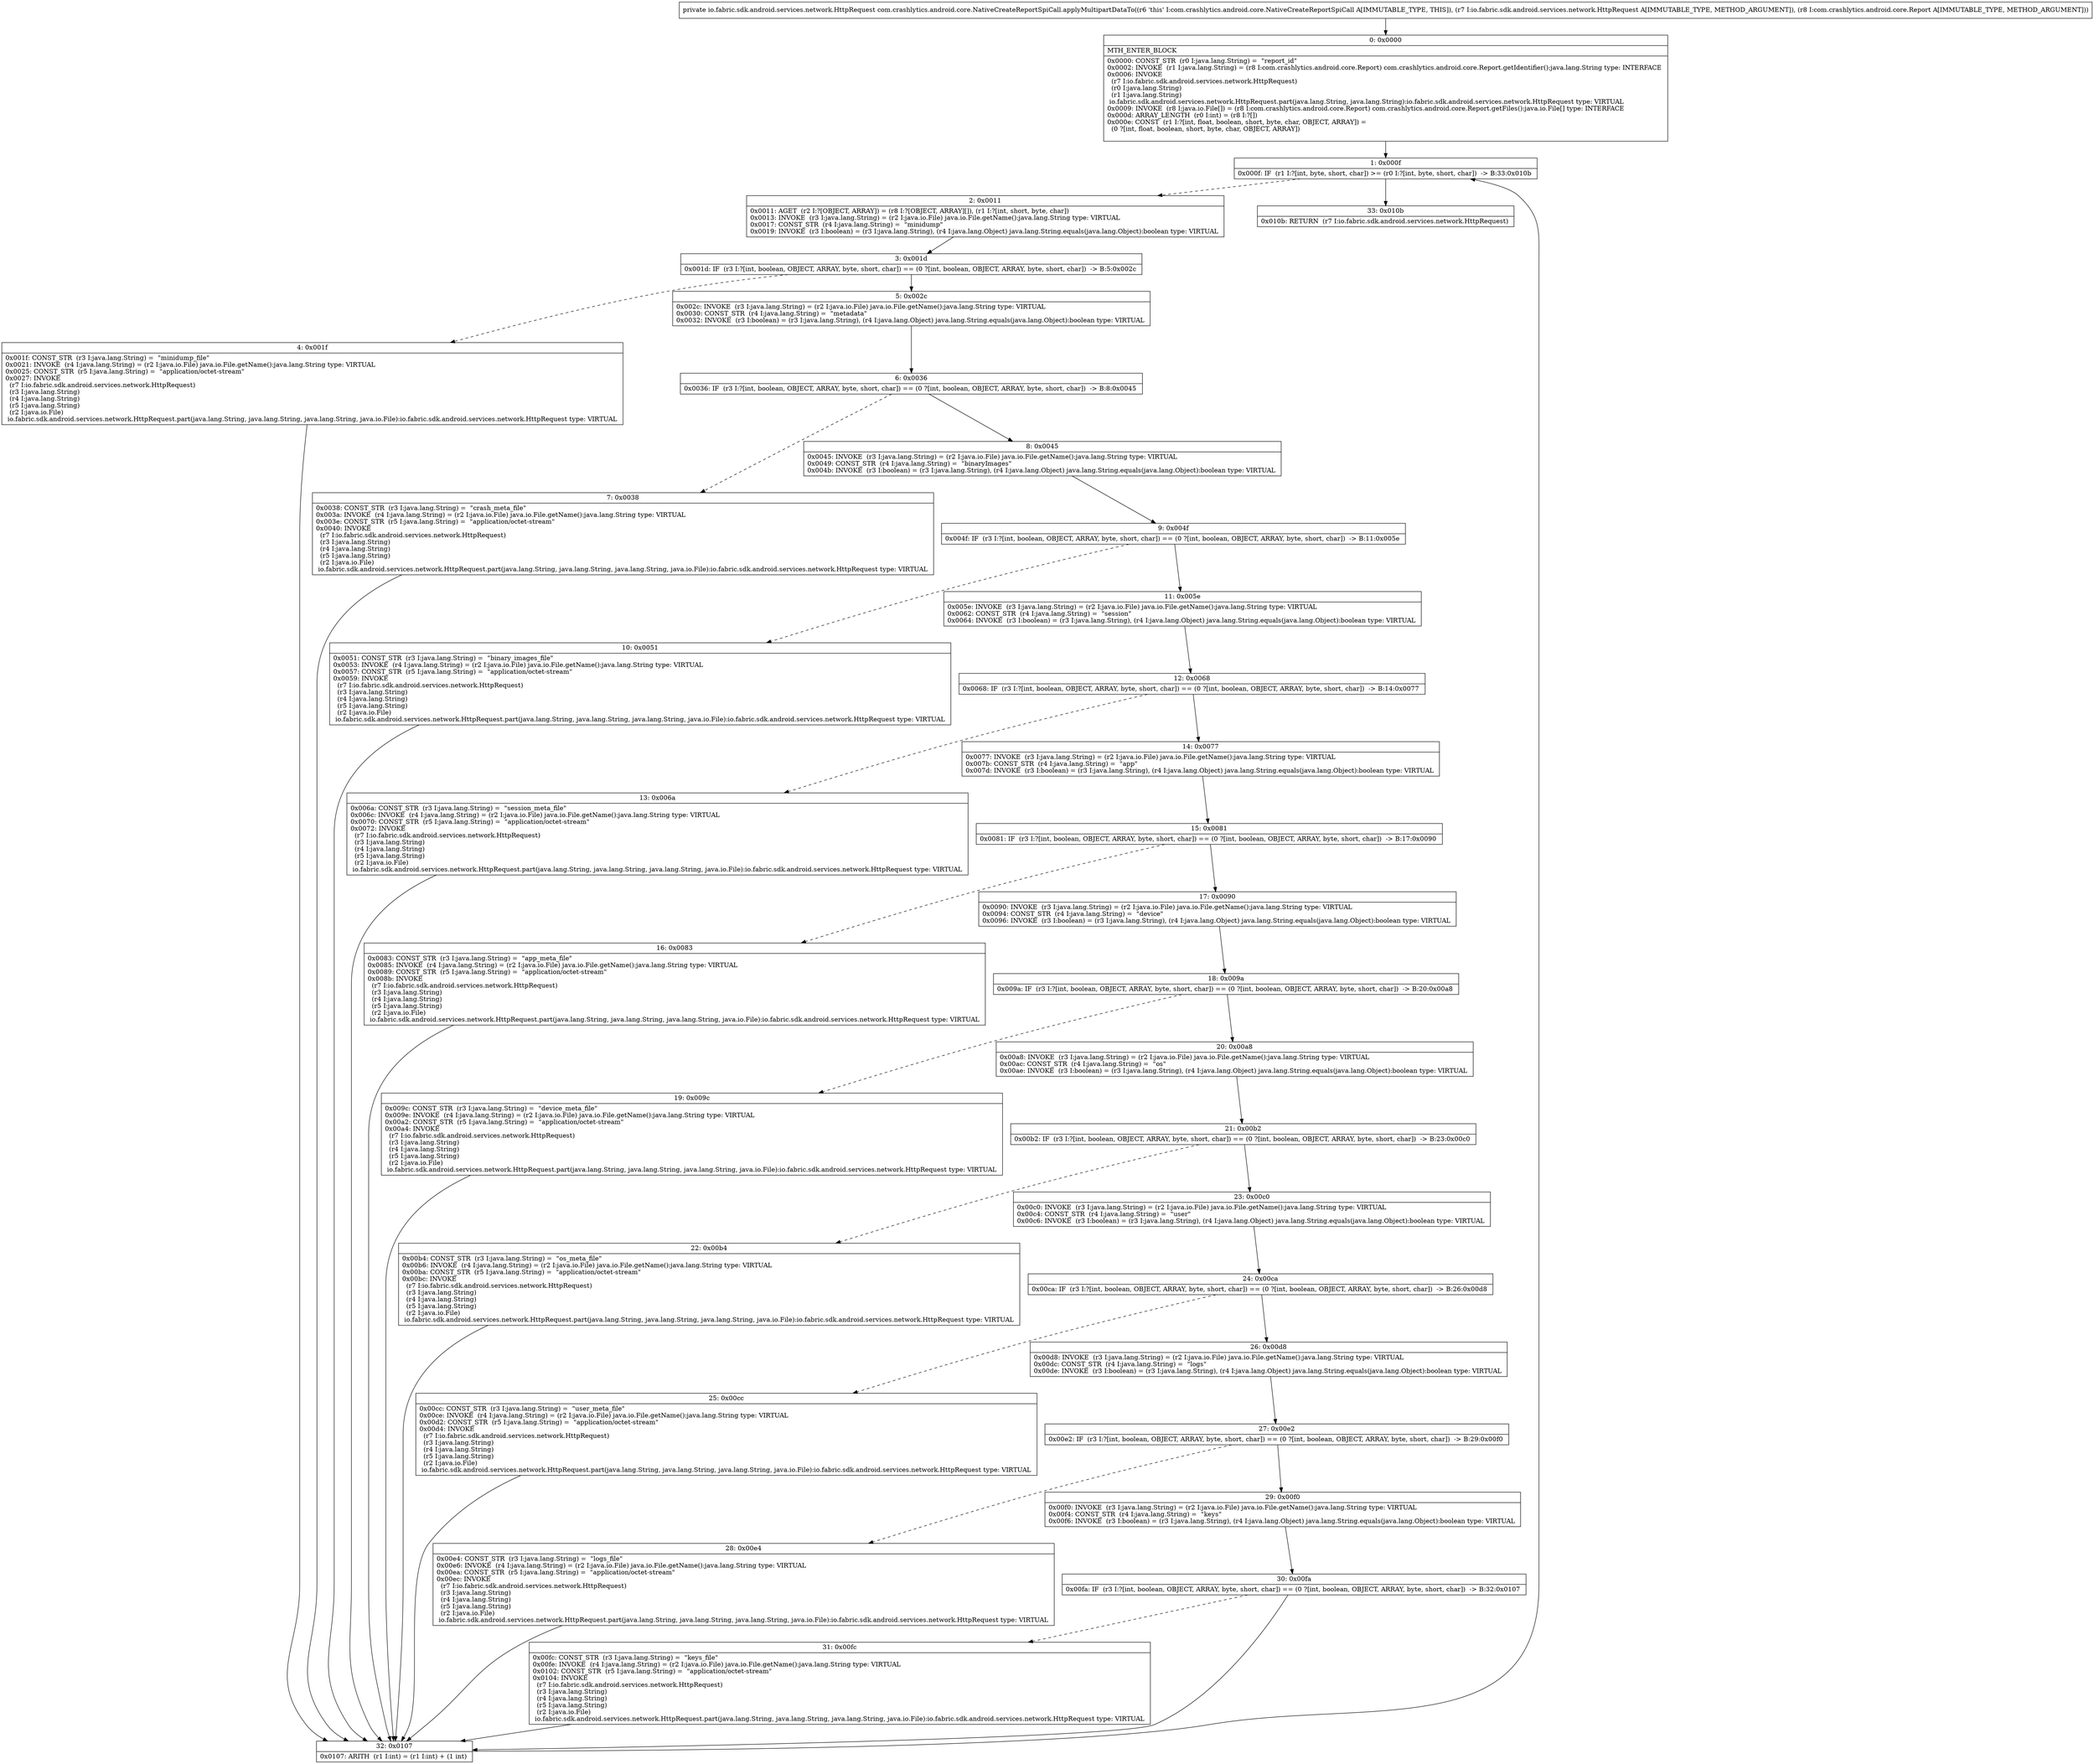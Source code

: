 digraph "CFG forcom.crashlytics.android.core.NativeCreateReportSpiCall.applyMultipartDataTo(Lio\/fabric\/sdk\/android\/services\/network\/HttpRequest;Lcom\/crashlytics\/android\/core\/Report;)Lio\/fabric\/sdk\/android\/services\/network\/HttpRequest;" {
Node_0 [shape=record,label="{0\:\ 0x0000|MTH_ENTER_BLOCK\l|0x0000: CONST_STR  (r0 I:java.lang.String) =  \"report_id\" \l0x0002: INVOKE  (r1 I:java.lang.String) = (r8 I:com.crashlytics.android.core.Report) com.crashlytics.android.core.Report.getIdentifier():java.lang.String type: INTERFACE \l0x0006: INVOKE  \l  (r7 I:io.fabric.sdk.android.services.network.HttpRequest)\l  (r0 I:java.lang.String)\l  (r1 I:java.lang.String)\l io.fabric.sdk.android.services.network.HttpRequest.part(java.lang.String, java.lang.String):io.fabric.sdk.android.services.network.HttpRequest type: VIRTUAL \l0x0009: INVOKE  (r8 I:java.io.File[]) = (r8 I:com.crashlytics.android.core.Report) com.crashlytics.android.core.Report.getFiles():java.io.File[] type: INTERFACE \l0x000d: ARRAY_LENGTH  (r0 I:int) = (r8 I:?[]) \l0x000e: CONST  (r1 I:?[int, float, boolean, short, byte, char, OBJECT, ARRAY]) = \l  (0 ?[int, float, boolean, short, byte, char, OBJECT, ARRAY])\l \l}"];
Node_1 [shape=record,label="{1\:\ 0x000f|0x000f: IF  (r1 I:?[int, byte, short, char]) \>= (r0 I:?[int, byte, short, char])  \-\> B:33:0x010b \l}"];
Node_2 [shape=record,label="{2\:\ 0x0011|0x0011: AGET  (r2 I:?[OBJECT, ARRAY]) = (r8 I:?[OBJECT, ARRAY][]), (r1 I:?[int, short, byte, char]) \l0x0013: INVOKE  (r3 I:java.lang.String) = (r2 I:java.io.File) java.io.File.getName():java.lang.String type: VIRTUAL \l0x0017: CONST_STR  (r4 I:java.lang.String) =  \"minidump\" \l0x0019: INVOKE  (r3 I:boolean) = (r3 I:java.lang.String), (r4 I:java.lang.Object) java.lang.String.equals(java.lang.Object):boolean type: VIRTUAL \l}"];
Node_3 [shape=record,label="{3\:\ 0x001d|0x001d: IF  (r3 I:?[int, boolean, OBJECT, ARRAY, byte, short, char]) == (0 ?[int, boolean, OBJECT, ARRAY, byte, short, char])  \-\> B:5:0x002c \l}"];
Node_4 [shape=record,label="{4\:\ 0x001f|0x001f: CONST_STR  (r3 I:java.lang.String) =  \"minidump_file\" \l0x0021: INVOKE  (r4 I:java.lang.String) = (r2 I:java.io.File) java.io.File.getName():java.lang.String type: VIRTUAL \l0x0025: CONST_STR  (r5 I:java.lang.String) =  \"application\/octet\-stream\" \l0x0027: INVOKE  \l  (r7 I:io.fabric.sdk.android.services.network.HttpRequest)\l  (r3 I:java.lang.String)\l  (r4 I:java.lang.String)\l  (r5 I:java.lang.String)\l  (r2 I:java.io.File)\l io.fabric.sdk.android.services.network.HttpRequest.part(java.lang.String, java.lang.String, java.lang.String, java.io.File):io.fabric.sdk.android.services.network.HttpRequest type: VIRTUAL \l}"];
Node_5 [shape=record,label="{5\:\ 0x002c|0x002c: INVOKE  (r3 I:java.lang.String) = (r2 I:java.io.File) java.io.File.getName():java.lang.String type: VIRTUAL \l0x0030: CONST_STR  (r4 I:java.lang.String) =  \"metadata\" \l0x0032: INVOKE  (r3 I:boolean) = (r3 I:java.lang.String), (r4 I:java.lang.Object) java.lang.String.equals(java.lang.Object):boolean type: VIRTUAL \l}"];
Node_6 [shape=record,label="{6\:\ 0x0036|0x0036: IF  (r3 I:?[int, boolean, OBJECT, ARRAY, byte, short, char]) == (0 ?[int, boolean, OBJECT, ARRAY, byte, short, char])  \-\> B:8:0x0045 \l}"];
Node_7 [shape=record,label="{7\:\ 0x0038|0x0038: CONST_STR  (r3 I:java.lang.String) =  \"crash_meta_file\" \l0x003a: INVOKE  (r4 I:java.lang.String) = (r2 I:java.io.File) java.io.File.getName():java.lang.String type: VIRTUAL \l0x003e: CONST_STR  (r5 I:java.lang.String) =  \"application\/octet\-stream\" \l0x0040: INVOKE  \l  (r7 I:io.fabric.sdk.android.services.network.HttpRequest)\l  (r3 I:java.lang.String)\l  (r4 I:java.lang.String)\l  (r5 I:java.lang.String)\l  (r2 I:java.io.File)\l io.fabric.sdk.android.services.network.HttpRequest.part(java.lang.String, java.lang.String, java.lang.String, java.io.File):io.fabric.sdk.android.services.network.HttpRequest type: VIRTUAL \l}"];
Node_8 [shape=record,label="{8\:\ 0x0045|0x0045: INVOKE  (r3 I:java.lang.String) = (r2 I:java.io.File) java.io.File.getName():java.lang.String type: VIRTUAL \l0x0049: CONST_STR  (r4 I:java.lang.String) =  \"binaryImages\" \l0x004b: INVOKE  (r3 I:boolean) = (r3 I:java.lang.String), (r4 I:java.lang.Object) java.lang.String.equals(java.lang.Object):boolean type: VIRTUAL \l}"];
Node_9 [shape=record,label="{9\:\ 0x004f|0x004f: IF  (r3 I:?[int, boolean, OBJECT, ARRAY, byte, short, char]) == (0 ?[int, boolean, OBJECT, ARRAY, byte, short, char])  \-\> B:11:0x005e \l}"];
Node_10 [shape=record,label="{10\:\ 0x0051|0x0051: CONST_STR  (r3 I:java.lang.String) =  \"binary_images_file\" \l0x0053: INVOKE  (r4 I:java.lang.String) = (r2 I:java.io.File) java.io.File.getName():java.lang.String type: VIRTUAL \l0x0057: CONST_STR  (r5 I:java.lang.String) =  \"application\/octet\-stream\" \l0x0059: INVOKE  \l  (r7 I:io.fabric.sdk.android.services.network.HttpRequest)\l  (r3 I:java.lang.String)\l  (r4 I:java.lang.String)\l  (r5 I:java.lang.String)\l  (r2 I:java.io.File)\l io.fabric.sdk.android.services.network.HttpRequest.part(java.lang.String, java.lang.String, java.lang.String, java.io.File):io.fabric.sdk.android.services.network.HttpRequest type: VIRTUAL \l}"];
Node_11 [shape=record,label="{11\:\ 0x005e|0x005e: INVOKE  (r3 I:java.lang.String) = (r2 I:java.io.File) java.io.File.getName():java.lang.String type: VIRTUAL \l0x0062: CONST_STR  (r4 I:java.lang.String) =  \"session\" \l0x0064: INVOKE  (r3 I:boolean) = (r3 I:java.lang.String), (r4 I:java.lang.Object) java.lang.String.equals(java.lang.Object):boolean type: VIRTUAL \l}"];
Node_12 [shape=record,label="{12\:\ 0x0068|0x0068: IF  (r3 I:?[int, boolean, OBJECT, ARRAY, byte, short, char]) == (0 ?[int, boolean, OBJECT, ARRAY, byte, short, char])  \-\> B:14:0x0077 \l}"];
Node_13 [shape=record,label="{13\:\ 0x006a|0x006a: CONST_STR  (r3 I:java.lang.String) =  \"session_meta_file\" \l0x006c: INVOKE  (r4 I:java.lang.String) = (r2 I:java.io.File) java.io.File.getName():java.lang.String type: VIRTUAL \l0x0070: CONST_STR  (r5 I:java.lang.String) =  \"application\/octet\-stream\" \l0x0072: INVOKE  \l  (r7 I:io.fabric.sdk.android.services.network.HttpRequest)\l  (r3 I:java.lang.String)\l  (r4 I:java.lang.String)\l  (r5 I:java.lang.String)\l  (r2 I:java.io.File)\l io.fabric.sdk.android.services.network.HttpRequest.part(java.lang.String, java.lang.String, java.lang.String, java.io.File):io.fabric.sdk.android.services.network.HttpRequest type: VIRTUAL \l}"];
Node_14 [shape=record,label="{14\:\ 0x0077|0x0077: INVOKE  (r3 I:java.lang.String) = (r2 I:java.io.File) java.io.File.getName():java.lang.String type: VIRTUAL \l0x007b: CONST_STR  (r4 I:java.lang.String) =  \"app\" \l0x007d: INVOKE  (r3 I:boolean) = (r3 I:java.lang.String), (r4 I:java.lang.Object) java.lang.String.equals(java.lang.Object):boolean type: VIRTUAL \l}"];
Node_15 [shape=record,label="{15\:\ 0x0081|0x0081: IF  (r3 I:?[int, boolean, OBJECT, ARRAY, byte, short, char]) == (0 ?[int, boolean, OBJECT, ARRAY, byte, short, char])  \-\> B:17:0x0090 \l}"];
Node_16 [shape=record,label="{16\:\ 0x0083|0x0083: CONST_STR  (r3 I:java.lang.String) =  \"app_meta_file\" \l0x0085: INVOKE  (r4 I:java.lang.String) = (r2 I:java.io.File) java.io.File.getName():java.lang.String type: VIRTUAL \l0x0089: CONST_STR  (r5 I:java.lang.String) =  \"application\/octet\-stream\" \l0x008b: INVOKE  \l  (r7 I:io.fabric.sdk.android.services.network.HttpRequest)\l  (r3 I:java.lang.String)\l  (r4 I:java.lang.String)\l  (r5 I:java.lang.String)\l  (r2 I:java.io.File)\l io.fabric.sdk.android.services.network.HttpRequest.part(java.lang.String, java.lang.String, java.lang.String, java.io.File):io.fabric.sdk.android.services.network.HttpRequest type: VIRTUAL \l}"];
Node_17 [shape=record,label="{17\:\ 0x0090|0x0090: INVOKE  (r3 I:java.lang.String) = (r2 I:java.io.File) java.io.File.getName():java.lang.String type: VIRTUAL \l0x0094: CONST_STR  (r4 I:java.lang.String) =  \"device\" \l0x0096: INVOKE  (r3 I:boolean) = (r3 I:java.lang.String), (r4 I:java.lang.Object) java.lang.String.equals(java.lang.Object):boolean type: VIRTUAL \l}"];
Node_18 [shape=record,label="{18\:\ 0x009a|0x009a: IF  (r3 I:?[int, boolean, OBJECT, ARRAY, byte, short, char]) == (0 ?[int, boolean, OBJECT, ARRAY, byte, short, char])  \-\> B:20:0x00a8 \l}"];
Node_19 [shape=record,label="{19\:\ 0x009c|0x009c: CONST_STR  (r3 I:java.lang.String) =  \"device_meta_file\" \l0x009e: INVOKE  (r4 I:java.lang.String) = (r2 I:java.io.File) java.io.File.getName():java.lang.String type: VIRTUAL \l0x00a2: CONST_STR  (r5 I:java.lang.String) =  \"application\/octet\-stream\" \l0x00a4: INVOKE  \l  (r7 I:io.fabric.sdk.android.services.network.HttpRequest)\l  (r3 I:java.lang.String)\l  (r4 I:java.lang.String)\l  (r5 I:java.lang.String)\l  (r2 I:java.io.File)\l io.fabric.sdk.android.services.network.HttpRequest.part(java.lang.String, java.lang.String, java.lang.String, java.io.File):io.fabric.sdk.android.services.network.HttpRequest type: VIRTUAL \l}"];
Node_20 [shape=record,label="{20\:\ 0x00a8|0x00a8: INVOKE  (r3 I:java.lang.String) = (r2 I:java.io.File) java.io.File.getName():java.lang.String type: VIRTUAL \l0x00ac: CONST_STR  (r4 I:java.lang.String) =  \"os\" \l0x00ae: INVOKE  (r3 I:boolean) = (r3 I:java.lang.String), (r4 I:java.lang.Object) java.lang.String.equals(java.lang.Object):boolean type: VIRTUAL \l}"];
Node_21 [shape=record,label="{21\:\ 0x00b2|0x00b2: IF  (r3 I:?[int, boolean, OBJECT, ARRAY, byte, short, char]) == (0 ?[int, boolean, OBJECT, ARRAY, byte, short, char])  \-\> B:23:0x00c0 \l}"];
Node_22 [shape=record,label="{22\:\ 0x00b4|0x00b4: CONST_STR  (r3 I:java.lang.String) =  \"os_meta_file\" \l0x00b6: INVOKE  (r4 I:java.lang.String) = (r2 I:java.io.File) java.io.File.getName():java.lang.String type: VIRTUAL \l0x00ba: CONST_STR  (r5 I:java.lang.String) =  \"application\/octet\-stream\" \l0x00bc: INVOKE  \l  (r7 I:io.fabric.sdk.android.services.network.HttpRequest)\l  (r3 I:java.lang.String)\l  (r4 I:java.lang.String)\l  (r5 I:java.lang.String)\l  (r2 I:java.io.File)\l io.fabric.sdk.android.services.network.HttpRequest.part(java.lang.String, java.lang.String, java.lang.String, java.io.File):io.fabric.sdk.android.services.network.HttpRequest type: VIRTUAL \l}"];
Node_23 [shape=record,label="{23\:\ 0x00c0|0x00c0: INVOKE  (r3 I:java.lang.String) = (r2 I:java.io.File) java.io.File.getName():java.lang.String type: VIRTUAL \l0x00c4: CONST_STR  (r4 I:java.lang.String) =  \"user\" \l0x00c6: INVOKE  (r3 I:boolean) = (r3 I:java.lang.String), (r4 I:java.lang.Object) java.lang.String.equals(java.lang.Object):boolean type: VIRTUAL \l}"];
Node_24 [shape=record,label="{24\:\ 0x00ca|0x00ca: IF  (r3 I:?[int, boolean, OBJECT, ARRAY, byte, short, char]) == (0 ?[int, boolean, OBJECT, ARRAY, byte, short, char])  \-\> B:26:0x00d8 \l}"];
Node_25 [shape=record,label="{25\:\ 0x00cc|0x00cc: CONST_STR  (r3 I:java.lang.String) =  \"user_meta_file\" \l0x00ce: INVOKE  (r4 I:java.lang.String) = (r2 I:java.io.File) java.io.File.getName():java.lang.String type: VIRTUAL \l0x00d2: CONST_STR  (r5 I:java.lang.String) =  \"application\/octet\-stream\" \l0x00d4: INVOKE  \l  (r7 I:io.fabric.sdk.android.services.network.HttpRequest)\l  (r3 I:java.lang.String)\l  (r4 I:java.lang.String)\l  (r5 I:java.lang.String)\l  (r2 I:java.io.File)\l io.fabric.sdk.android.services.network.HttpRequest.part(java.lang.String, java.lang.String, java.lang.String, java.io.File):io.fabric.sdk.android.services.network.HttpRequest type: VIRTUAL \l}"];
Node_26 [shape=record,label="{26\:\ 0x00d8|0x00d8: INVOKE  (r3 I:java.lang.String) = (r2 I:java.io.File) java.io.File.getName():java.lang.String type: VIRTUAL \l0x00dc: CONST_STR  (r4 I:java.lang.String) =  \"logs\" \l0x00de: INVOKE  (r3 I:boolean) = (r3 I:java.lang.String), (r4 I:java.lang.Object) java.lang.String.equals(java.lang.Object):boolean type: VIRTUAL \l}"];
Node_27 [shape=record,label="{27\:\ 0x00e2|0x00e2: IF  (r3 I:?[int, boolean, OBJECT, ARRAY, byte, short, char]) == (0 ?[int, boolean, OBJECT, ARRAY, byte, short, char])  \-\> B:29:0x00f0 \l}"];
Node_28 [shape=record,label="{28\:\ 0x00e4|0x00e4: CONST_STR  (r3 I:java.lang.String) =  \"logs_file\" \l0x00e6: INVOKE  (r4 I:java.lang.String) = (r2 I:java.io.File) java.io.File.getName():java.lang.String type: VIRTUAL \l0x00ea: CONST_STR  (r5 I:java.lang.String) =  \"application\/octet\-stream\" \l0x00ec: INVOKE  \l  (r7 I:io.fabric.sdk.android.services.network.HttpRequest)\l  (r3 I:java.lang.String)\l  (r4 I:java.lang.String)\l  (r5 I:java.lang.String)\l  (r2 I:java.io.File)\l io.fabric.sdk.android.services.network.HttpRequest.part(java.lang.String, java.lang.String, java.lang.String, java.io.File):io.fabric.sdk.android.services.network.HttpRequest type: VIRTUAL \l}"];
Node_29 [shape=record,label="{29\:\ 0x00f0|0x00f0: INVOKE  (r3 I:java.lang.String) = (r2 I:java.io.File) java.io.File.getName():java.lang.String type: VIRTUAL \l0x00f4: CONST_STR  (r4 I:java.lang.String) =  \"keys\" \l0x00f6: INVOKE  (r3 I:boolean) = (r3 I:java.lang.String), (r4 I:java.lang.Object) java.lang.String.equals(java.lang.Object):boolean type: VIRTUAL \l}"];
Node_30 [shape=record,label="{30\:\ 0x00fa|0x00fa: IF  (r3 I:?[int, boolean, OBJECT, ARRAY, byte, short, char]) == (0 ?[int, boolean, OBJECT, ARRAY, byte, short, char])  \-\> B:32:0x0107 \l}"];
Node_31 [shape=record,label="{31\:\ 0x00fc|0x00fc: CONST_STR  (r3 I:java.lang.String) =  \"keys_file\" \l0x00fe: INVOKE  (r4 I:java.lang.String) = (r2 I:java.io.File) java.io.File.getName():java.lang.String type: VIRTUAL \l0x0102: CONST_STR  (r5 I:java.lang.String) =  \"application\/octet\-stream\" \l0x0104: INVOKE  \l  (r7 I:io.fabric.sdk.android.services.network.HttpRequest)\l  (r3 I:java.lang.String)\l  (r4 I:java.lang.String)\l  (r5 I:java.lang.String)\l  (r2 I:java.io.File)\l io.fabric.sdk.android.services.network.HttpRequest.part(java.lang.String, java.lang.String, java.lang.String, java.io.File):io.fabric.sdk.android.services.network.HttpRequest type: VIRTUAL \l}"];
Node_32 [shape=record,label="{32\:\ 0x0107|0x0107: ARITH  (r1 I:int) = (r1 I:int) + (1 int) \l}"];
Node_33 [shape=record,label="{33\:\ 0x010b|0x010b: RETURN  (r7 I:io.fabric.sdk.android.services.network.HttpRequest) \l}"];
MethodNode[shape=record,label="{private io.fabric.sdk.android.services.network.HttpRequest com.crashlytics.android.core.NativeCreateReportSpiCall.applyMultipartDataTo((r6 'this' I:com.crashlytics.android.core.NativeCreateReportSpiCall A[IMMUTABLE_TYPE, THIS]), (r7 I:io.fabric.sdk.android.services.network.HttpRequest A[IMMUTABLE_TYPE, METHOD_ARGUMENT]), (r8 I:com.crashlytics.android.core.Report A[IMMUTABLE_TYPE, METHOD_ARGUMENT])) }"];
MethodNode -> Node_0;
Node_0 -> Node_1;
Node_1 -> Node_2[style=dashed];
Node_1 -> Node_33;
Node_2 -> Node_3;
Node_3 -> Node_4[style=dashed];
Node_3 -> Node_5;
Node_4 -> Node_32;
Node_5 -> Node_6;
Node_6 -> Node_7[style=dashed];
Node_6 -> Node_8;
Node_7 -> Node_32;
Node_8 -> Node_9;
Node_9 -> Node_10[style=dashed];
Node_9 -> Node_11;
Node_10 -> Node_32;
Node_11 -> Node_12;
Node_12 -> Node_13[style=dashed];
Node_12 -> Node_14;
Node_13 -> Node_32;
Node_14 -> Node_15;
Node_15 -> Node_16[style=dashed];
Node_15 -> Node_17;
Node_16 -> Node_32;
Node_17 -> Node_18;
Node_18 -> Node_19[style=dashed];
Node_18 -> Node_20;
Node_19 -> Node_32;
Node_20 -> Node_21;
Node_21 -> Node_22[style=dashed];
Node_21 -> Node_23;
Node_22 -> Node_32;
Node_23 -> Node_24;
Node_24 -> Node_25[style=dashed];
Node_24 -> Node_26;
Node_25 -> Node_32;
Node_26 -> Node_27;
Node_27 -> Node_28[style=dashed];
Node_27 -> Node_29;
Node_28 -> Node_32;
Node_29 -> Node_30;
Node_30 -> Node_31[style=dashed];
Node_30 -> Node_32;
Node_31 -> Node_32;
Node_32 -> Node_1;
}

